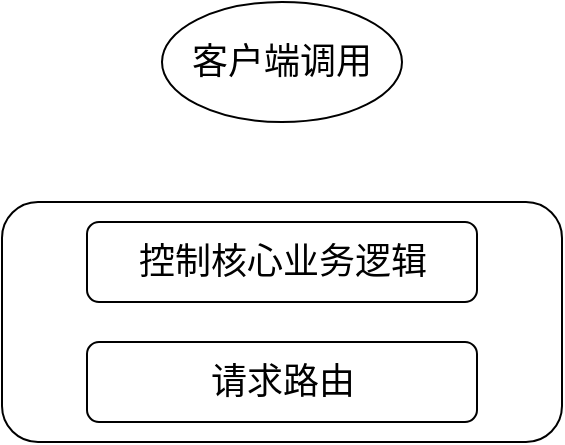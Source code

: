 <mxfile version="21.1.5" type="github">
  <diagram name="第 1 页" id="Ibg6V7prkRar6uG4L-sk">
    <mxGraphModel dx="1434" dy="756" grid="1" gridSize="10" guides="1" tooltips="1" connect="1" arrows="1" fold="1" page="1" pageScale="1" pageWidth="827" pageHeight="1169" math="0" shadow="0">
      <root>
        <mxCell id="0" />
        <mxCell id="1" parent="0" />
        <mxCell id="doY5iwpca_w2zG7-AEl_-1" value="&lt;font style=&quot;font-size: 18px;&quot;&gt;客户端调用&lt;/font&gt;" style="ellipse;whiteSpace=wrap;html=1;" vertex="1" parent="1">
          <mxGeometry x="310" y="150" width="120" height="60" as="geometry" />
        </mxCell>
        <mxCell id="doY5iwpca_w2zG7-AEl_-3" value="" style="rounded=1;whiteSpace=wrap;html=1;" vertex="1" parent="1">
          <mxGeometry x="230" y="250" width="280" height="120" as="geometry" />
        </mxCell>
        <mxCell id="doY5iwpca_w2zG7-AEl_-4" value="&lt;font style=&quot;font-size: 18px;&quot;&gt;控制核心业务逻辑&lt;/font&gt;" style="rounded=1;whiteSpace=wrap;html=1;" vertex="1" parent="1">
          <mxGeometry x="272.5" y="260" width="195" height="40" as="geometry" />
        </mxCell>
        <mxCell id="doY5iwpca_w2zG7-AEl_-5" value="&lt;font style=&quot;font-size: 18px;&quot;&gt;请求路由&lt;/font&gt;" style="rounded=1;whiteSpace=wrap;html=1;" vertex="1" parent="1">
          <mxGeometry x="272.5" y="320" width="195" height="40" as="geometry" />
        </mxCell>
      </root>
    </mxGraphModel>
  </diagram>
</mxfile>
